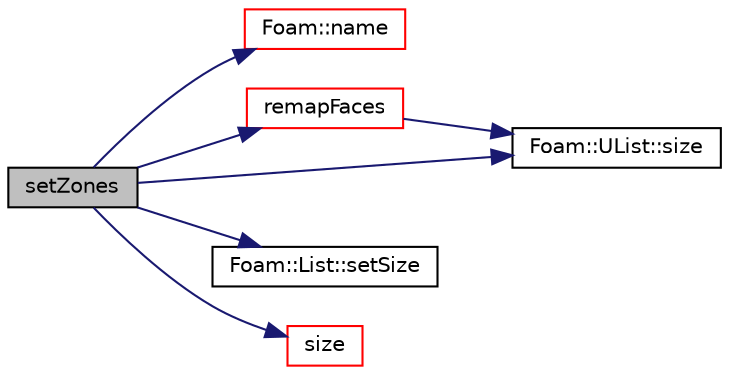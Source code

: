 digraph "setZones"
{
  bgcolor="transparent";
  edge [fontname="Helvetica",fontsize="10",labelfontname="Helvetica",labelfontsize="10"];
  node [fontname="Helvetica",fontsize="10",shape=record];
  rankdir="LR";
  Node2502 [label="setZones",height=0.2,width=0.4,color="black", fillcolor="grey75", style="filled", fontcolor="black"];
  Node2502 -> Node2503 [color="midnightblue",fontsize="10",style="solid",fontname="Helvetica"];
  Node2503 [label="Foam::name",height=0.2,width=0.4,color="red",URL="$a21851.html#adcb0df2bd4953cb6bb390272d8263c3a",tooltip="Return a string representation of a complex. "];
  Node2502 -> Node2506 [color="midnightblue",fontsize="10",style="solid",fontname="Helvetica"];
  Node2506 [label="remapFaces",height=0.2,width=0.4,color="red",URL="$a30841.html#ac15d32161096e3b5c83b0a0dee739b65",tooltip="Set new zones from faceMap. "];
  Node2506 -> Node2517 [color="midnightblue",fontsize="10",style="solid",fontname="Helvetica"];
  Node2517 [label="Foam::UList::size",height=0.2,width=0.4,color="black",URL="$a26837.html#a47b3bf30da1eb3ab8076b5fbe00e0494",tooltip="Return the number of elements in the UList. "];
  Node2502 -> Node2509 [color="midnightblue",fontsize="10",style="solid",fontname="Helvetica"];
  Node2509 [label="Foam::List::setSize",height=0.2,width=0.4,color="black",URL="$a26833.html#aedb985ffeaf1bdbfeccc2a8730405703",tooltip="Reset size of List. "];
  Node2502 -> Node2513 [color="midnightblue",fontsize="10",style="solid",fontname="Helvetica"];
  Node2513 [label="size",height=0.2,width=0.4,color="red",URL="$a30841.html#a9facbf0a118d395c89884e45a5ca4e4b",tooltip="The surface size is the number of faces. "];
  Node2502 -> Node2517 [color="midnightblue",fontsize="10",style="solid",fontname="Helvetica"];
}

